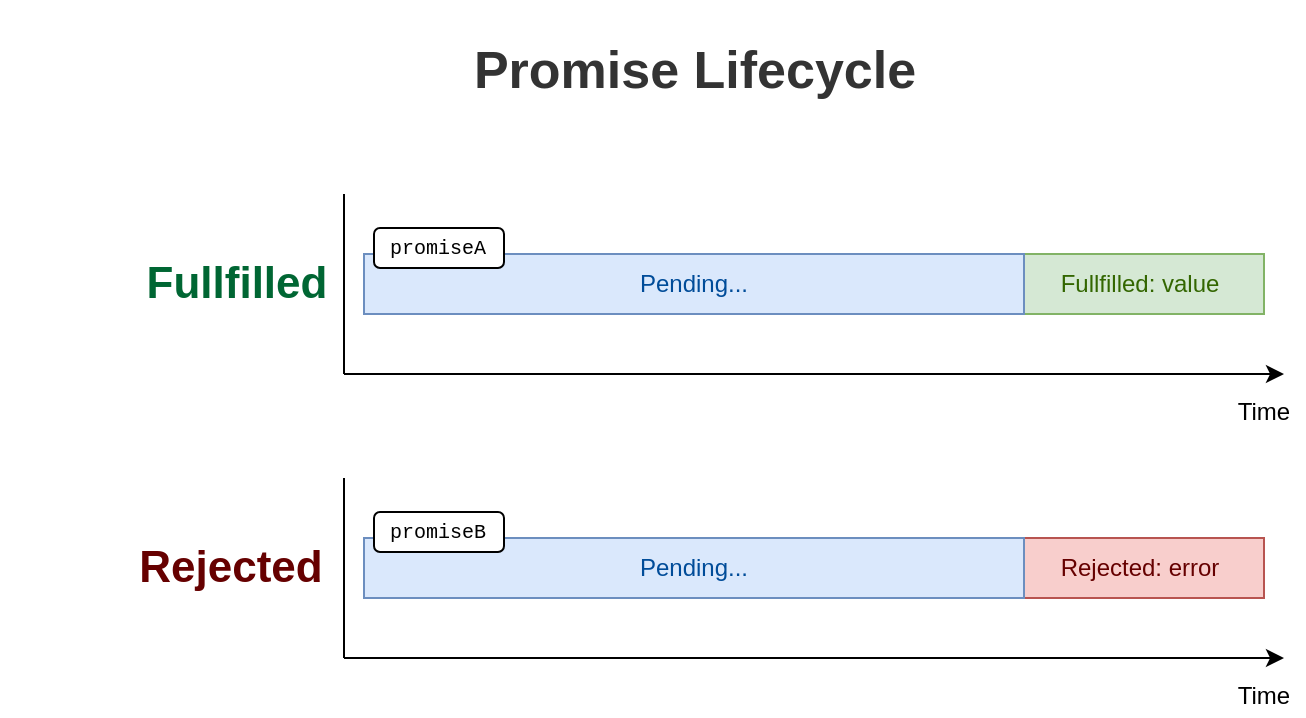 <mxfile version="14.6.13" type="device"><diagram id="idhxigilsuWetFB2cpPl" name="Lifecycle"><mxGraphModel dx="1318" dy="789" grid="1" gridSize="10" guides="1" tooltips="1" connect="1" arrows="1" fold="1" page="0" pageScale="1" pageWidth="827" pageHeight="1169" math="0" shadow="0"><root><mxCell id="0"/><mxCell id="1" parent="0"/><mxCell id="N8z0Ye5YrI288PrtkeDU-1" value="" style="rounded=0;whiteSpace=wrap;html=1;fillColor=#d5e8d4;strokeColor=#82b366;" parent="1" vertex="1"><mxGeometry x="70" y="500" width="450" height="30" as="geometry"/></mxCell><mxCell id="N8z0Ye5YrI288PrtkeDU-3" value="Promise Lifecycle" style="text;strokeColor=none;fillColor=none;html=1;fontSize=26;fontStyle=1;verticalAlign=middle;align=center;fontColor=#333333;" parent="1" vertex="1"><mxGeometry x="120" y="373" width="230" height="70" as="geometry"/></mxCell><mxCell id="N8z0Ye5YrI288PrtkeDU-5" value="" style="endArrow=classic;html=1;" parent="1" edge="1"><mxGeometry width="50" height="50" relative="1" as="geometry"><mxPoint x="60" y="560" as="sourcePoint"/><mxPoint x="530" y="560" as="targetPoint"/></mxGeometry></mxCell><mxCell id="N8z0Ye5YrI288PrtkeDU-6" value="" style="endArrow=none;html=1;" parent="1" edge="1"><mxGeometry width="50" height="50" relative="1" as="geometry"><mxPoint x="60" y="560" as="sourcePoint"/><mxPoint x="60" y="470" as="targetPoint"/></mxGeometry></mxCell><mxCell id="N8z0Ye5YrI288PrtkeDU-7" value="Time" style="text;html=1;strokeColor=none;fillColor=none;align=center;verticalAlign=middle;whiteSpace=wrap;rounded=0;" parent="1" vertex="1"><mxGeometry x="500" y="569" width="40" height="20" as="geometry"/></mxCell><mxCell id="N8z0Ye5YrI288PrtkeDU-12" value="" style="rounded=0;whiteSpace=wrap;html=1;fillColor=#dae8fc;strokeColor=#6c8ebf;" parent="1" vertex="1"><mxGeometry x="70" y="500" width="330" height="30" as="geometry"/></mxCell><mxCell id="N8z0Ye5YrI288PrtkeDU-13" value="Pending..." style="text;html=1;strokeColor=none;fillColor=none;align=center;verticalAlign=middle;whiteSpace=wrap;rounded=0;fontColor=#004C99;" parent="1" vertex="1"><mxGeometry x="195" y="505" width="80" height="20" as="geometry"/></mxCell><mxCell id="N8z0Ye5YrI288PrtkeDU-17" value="Fullfilled: value" style="text;html=1;strokeColor=none;fillColor=none;align=center;verticalAlign=middle;whiteSpace=wrap;rounded=0;fontColor=#336600;" parent="1" vertex="1"><mxGeometry x="393" y="505" width="130" height="20" as="geometry"/></mxCell><mxCell id="-S_mJhH61JFIsjPQwXrV-2" value="" style="rounded=1;whiteSpace=wrap;html=1;labelBackgroundColor=#ffffff;fontFamily=Courier New;fontSize=23;fontColor=#666666;align=left;" parent="1" vertex="1"><mxGeometry x="75" y="487" width="65" height="20" as="geometry"/></mxCell><mxCell id="N8z0Ye5YrI288PrtkeDU-10" value="promiseA" style="text;html=1;strokeColor=none;fillColor=none;align=center;verticalAlign=middle;whiteSpace=wrap;rounded=0;fontSize=10;fontFamily=Courier New;" parent="1" vertex="1"><mxGeometry x="81" y="487" width="52" height="20" as="geometry"/></mxCell><mxCell id="z3CkExC_OBoLFLL66xFj-1" value="Fullfilled" style="text;strokeColor=none;fillColor=none;html=1;fontSize=22;fontStyle=1;verticalAlign=middle;align=center;fontColor=#006633;" vertex="1" parent="1"><mxGeometry x="-109" y="480" width="230" height="70" as="geometry"/></mxCell><mxCell id="vzybY1rg1_ZAvUwhTWGz-1" value="" style="rounded=0;whiteSpace=wrap;html=1;fillColor=#f8cecc;strokeColor=#b85450;" vertex="1" parent="1"><mxGeometry x="70" y="642" width="450" height="30" as="geometry"/></mxCell><mxCell id="vzybY1rg1_ZAvUwhTWGz-2" value="" style="endArrow=classic;html=1;" edge="1" parent="1"><mxGeometry width="50" height="50" relative="1" as="geometry"><mxPoint x="60" y="702" as="sourcePoint"/><mxPoint x="530" y="702" as="targetPoint"/></mxGeometry></mxCell><mxCell id="vzybY1rg1_ZAvUwhTWGz-3" value="" style="endArrow=none;html=1;" edge="1" parent="1"><mxGeometry width="50" height="50" relative="1" as="geometry"><mxPoint x="60" y="702" as="sourcePoint"/><mxPoint x="60" y="612" as="targetPoint"/></mxGeometry></mxCell><mxCell id="vzybY1rg1_ZAvUwhTWGz-4" value="Time" style="text;html=1;strokeColor=none;fillColor=none;align=center;verticalAlign=middle;whiteSpace=wrap;rounded=0;" vertex="1" parent="1"><mxGeometry x="500" y="711" width="40" height="20" as="geometry"/></mxCell><mxCell id="vzybY1rg1_ZAvUwhTWGz-5" value="" style="rounded=0;whiteSpace=wrap;html=1;fillColor=#dae8fc;strokeColor=#6c8ebf;" vertex="1" parent="1"><mxGeometry x="70" y="642" width="330" height="30" as="geometry"/></mxCell><mxCell id="vzybY1rg1_ZAvUwhTWGz-6" value="Pending..." style="text;html=1;strokeColor=none;fillColor=none;align=center;verticalAlign=middle;whiteSpace=wrap;rounded=0;fontColor=#004C99;" vertex="1" parent="1"><mxGeometry x="195" y="647" width="80" height="20" as="geometry"/></mxCell><mxCell id="vzybY1rg1_ZAvUwhTWGz-7" value="Rejected: error" style="text;html=1;strokeColor=none;fillColor=none;align=center;verticalAlign=middle;whiteSpace=wrap;rounded=0;fontColor=#660000;" vertex="1" parent="1"><mxGeometry x="393" y="647" width="130" height="20" as="geometry"/></mxCell><mxCell id="vzybY1rg1_ZAvUwhTWGz-8" value="" style="rounded=1;whiteSpace=wrap;html=1;labelBackgroundColor=#ffffff;fontFamily=Courier New;fontSize=23;fontColor=#666666;align=left;" vertex="1" parent="1"><mxGeometry x="75" y="629" width="65" height="20" as="geometry"/></mxCell><mxCell id="vzybY1rg1_ZAvUwhTWGz-9" value="promiseB" style="text;html=1;strokeColor=none;fillColor=none;align=center;verticalAlign=middle;whiteSpace=wrap;rounded=0;fontSize=10;fontFamily=Courier New;" vertex="1" parent="1"><mxGeometry x="81" y="629" width="52" height="20" as="geometry"/></mxCell><mxCell id="vzybY1rg1_ZAvUwhTWGz-10" value="Rejected" style="text;strokeColor=none;fillColor=none;html=1;fontSize=22;fontStyle=1;verticalAlign=middle;align=center;fontColor=#660000;" vertex="1" parent="1"><mxGeometry x="-112" y="622" width="230" height="70" as="geometry"/></mxCell></root></mxGraphModel></diagram></mxfile>
